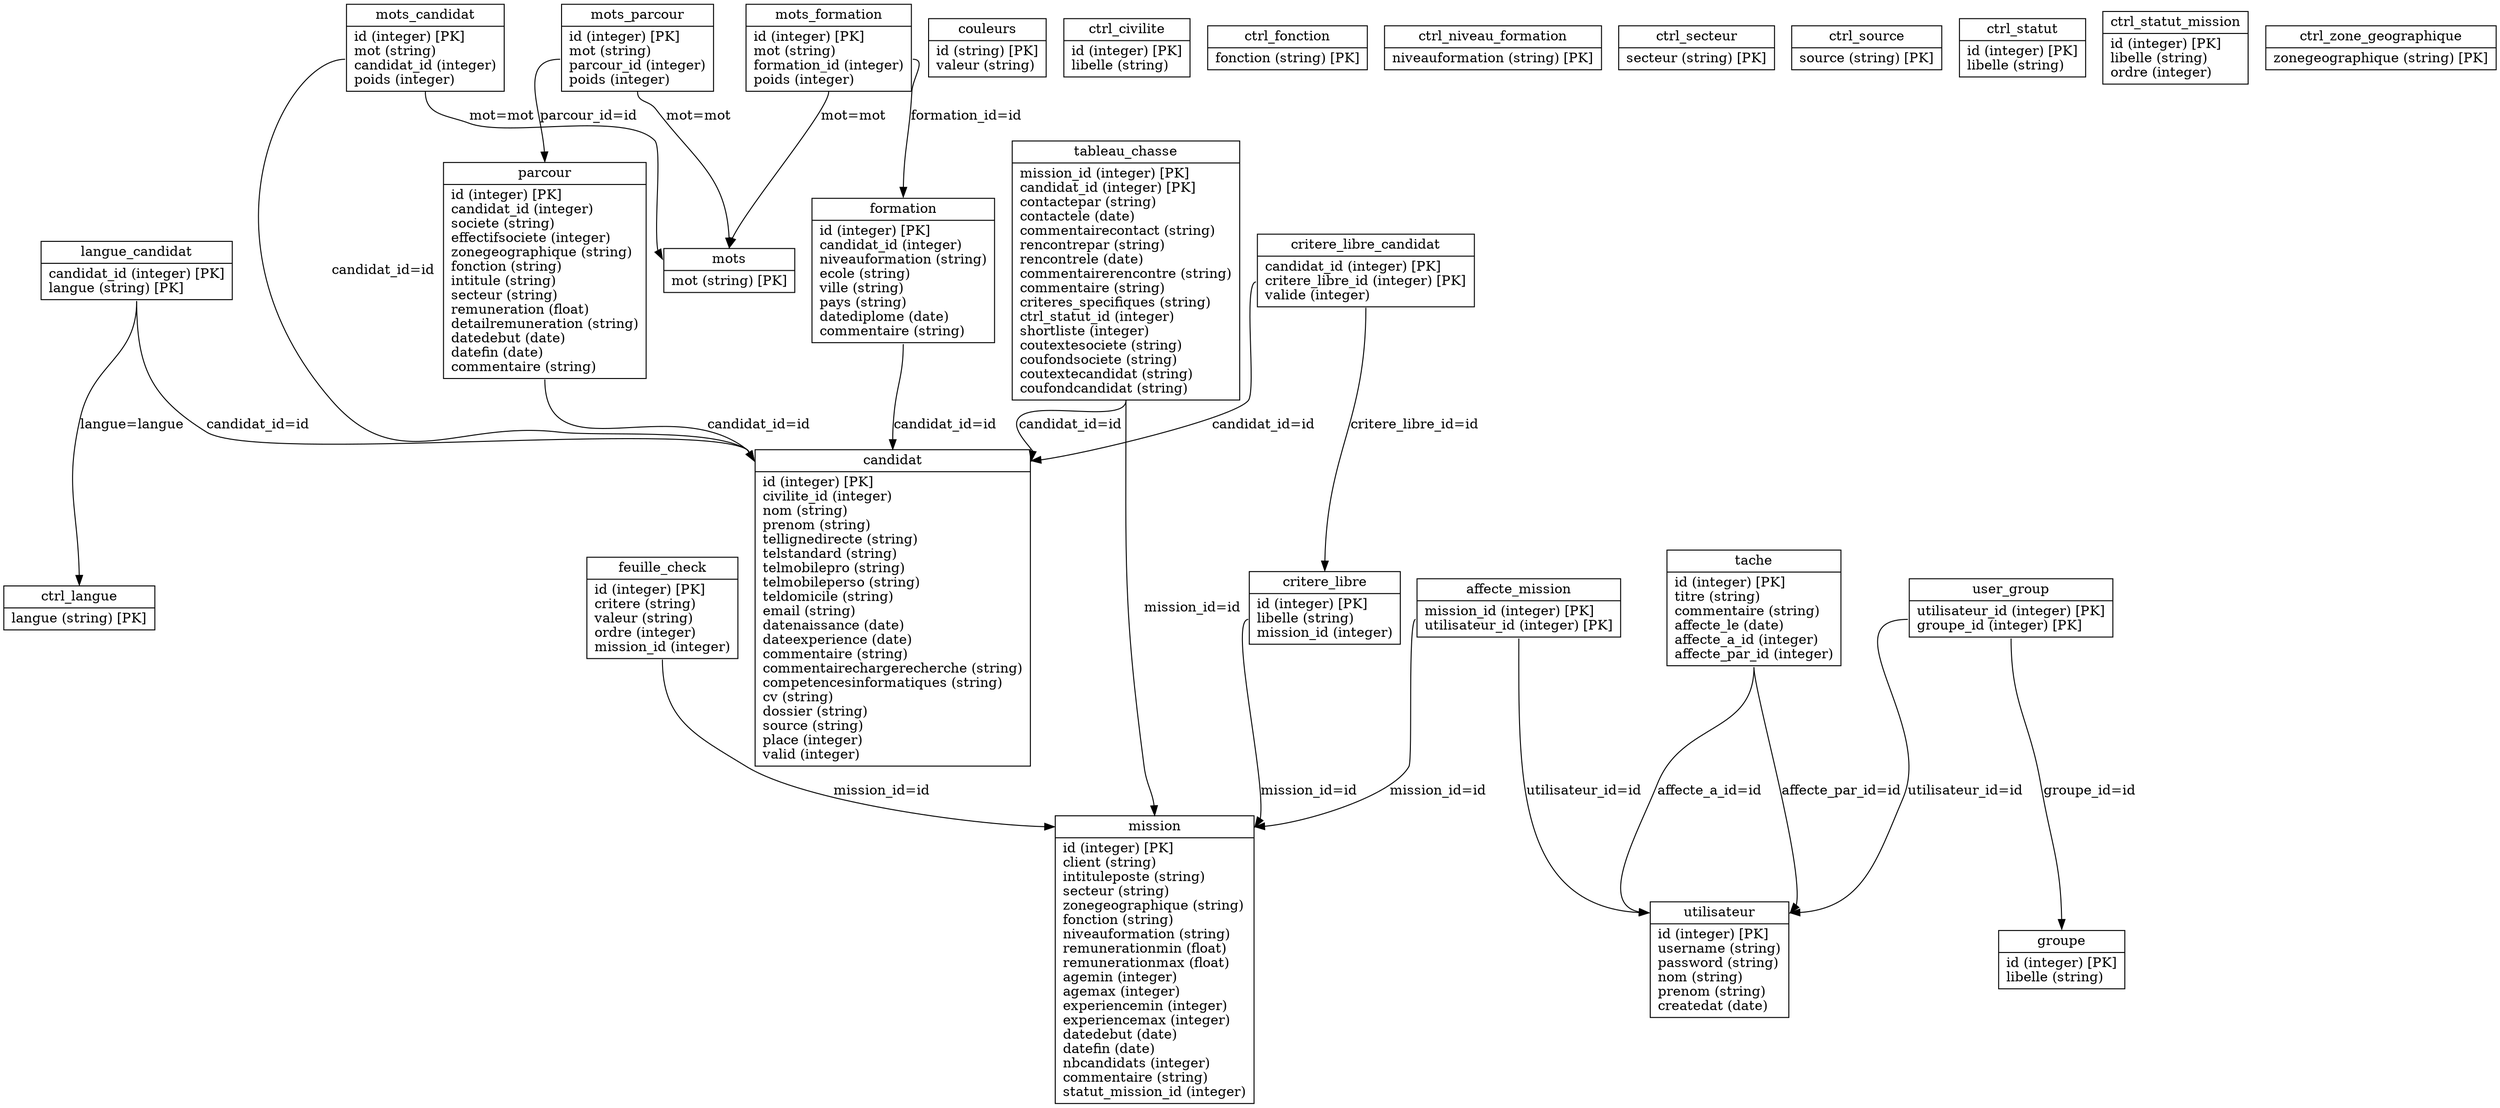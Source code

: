 digraph G {
	edge [ len=2 labeldistance=2 ];
	overlap=false;
	splines=true;

	nodeaffecte_mission [
		label="{<table>affecte_mission|<cols>mission_id (integer) [PK]\lutilisateur_id (integer) [PK]\l}",
		shape=record ];
	nodecandidat [
		label="{<table>candidat|<cols>id (integer) [PK]\lcivilite_id (integer)\lnom (string)\lprenom (string)\ltellignedirecte (string)\ltelstandard (string)\ltelmobilepro (string)\ltelmobileperso (string)\lteldomicile (string)\lemail (string)\ldatenaissance (date)\ldateexperience (date)\lcommentaire (string)\lcommentairechargerecherche (string)\lcompetencesinformatiques (string)\lcv (string)\ldossier (string)\lsource (string)\lplace (integer)\lvalid (integer)\l}",
		shape=record ];
	nodecouleurs [
		label="{<table>couleurs|<cols>id (string) [PK]\lvaleur (string)\l}",
		shape=record ];
	nodecritere_libre [
		label="{<table>critere_libre|<cols>id (integer) [PK]\llibelle (string)\lmission_id (integer)\l}",
		shape=record ];
	nodecritere_libre_candidat [
		label="{<table>critere_libre_candidat|<cols>candidat_id (integer) [PK]\lcritere_libre_id (integer) [PK]\lvalide (integer)\l}",
		shape=record ];
	nodectrl_civilite [
		label="{<table>ctrl_civilite|<cols>id (integer) [PK]\llibelle (string)\l}",
		shape=record ];
	nodectrl_fonction [
		label="{<table>ctrl_fonction|<cols>fonction (string) [PK]\l}",
		shape=record ];
	nodectrl_langue [
		label="{<table>ctrl_langue|<cols>langue (string) [PK]\l}",
		shape=record ];
	nodectrl_niveau_formation [
		label="{<table>ctrl_niveau_formation|<cols>niveauformation (string) [PK]\l}",
		shape=record ];
	nodectrl_secteur [
		label="{<table>ctrl_secteur|<cols>secteur (string) [PK]\l}",
		shape=record ];
	nodectrl_source [
		label="{<table>ctrl_source|<cols>source (string) [PK]\l}",
		shape=record ];
	nodectrl_statut [
		label="{<table>ctrl_statut|<cols>id (integer) [PK]\llibelle (string)\l}",
		shape=record ];
	nodectrl_statut_mission [
		label="{<table>ctrl_statut_mission|<cols>id (integer) [PK]\llibelle (string)\lordre (integer)\l}",
		shape=record ];
	nodectrl_zone_geographique [
		label="{<table>ctrl_zone_geographique|<cols>zonegeographique (string) [PK]\l}",
		shape=record ];
	nodefeuille_check [
		label="{<table>feuille_check|<cols>id (integer) [PK]\lcritere (string)\lvaleur (string)\lordre (integer)\lmission_id (integer)\l}",
		shape=record ];
	nodeformation [
		label="{<table>formation|<cols>id (integer) [PK]\lcandidat_id (integer)\lniveauformation (string)\lecole (string)\lville (string)\lpays (string)\ldatediplome (date)\lcommentaire (string)\l}",
		shape=record ];
	nodegroupe [
		label="{<table>groupe|<cols>id (integer) [PK]\llibelle (string)\l}",
		shape=record ];
	nodelangue_candidat [
		label="{<table>langue_candidat|<cols>candidat_id (integer) [PK]\llangue (string) [PK]\l}",
		shape=record ];
	nodemission [
		label="{<table>mission|<cols>id (integer) [PK]\lclient (string)\lintituleposte (string)\lsecteur (string)\lzonegeographique (string)\lfonction (string)\lniveauformation (string)\lremunerationmin (float)\lremunerationmax (float)\lagemin (integer)\lagemax (integer)\lexperiencemin (integer)\lexperiencemax (integer)\ldatedebut (date)\ldatefin (date)\lnbcandidats (integer)\lcommentaire (string)\lstatut_mission_id (integer)\l}",
		shape=record ];
	nodemots [
		label="{<table>mots|<cols>mot (string) [PK]\l}",
		shape=record ];
	nodemots_candidat [
		label="{<table>mots_candidat|<cols>id (integer) [PK]\lmot (string)\lcandidat_id (integer)\lpoids (integer)\l}",
		shape=record ];
	nodemots_formation [
		label="{<table>mots_formation|<cols>id (integer) [PK]\lmot (string)\lformation_id (integer)\lpoids (integer)\l}",
		shape=record ];
	nodemots_parcour [
		label="{<table>mots_parcour|<cols>id (integer) [PK]\lmot (string)\lparcour_id (integer)\lpoids (integer)\l}",
		shape=record ];
	nodeparcour [
		label="{<table>parcour|<cols>id (integer) [PK]\lcandidat_id (integer)\lsociete (string)\leffectifsociete (integer)\lzonegeographique (string)\lfonction (string)\lintitule (string)\lsecteur (string)\lremuneration (float)\ldetailremuneration (string)\ldatedebut (date)\ldatefin (date)\lcommentaire (string)\l}",
		shape=record ];
	nodetableau_chasse [
		label="{<table>tableau_chasse|<cols>mission_id (integer) [PK]\lcandidat_id (integer) [PK]\lcontactepar (string)\lcontactele (date)\lcommentairecontact (string)\lrencontrepar (string)\lrencontrele (date)\lcommentairerencontre (string)\lcommentaire (string)\lcriteres_specifiques (string)\lctrl_statut_id (integer)\lshortliste (integer)\lcoutextesociete (string)\lcoufondsociete (string)\lcoutextecandidat (string)\lcoufondcandidat (string)\l}",
		shape=record ];
	nodetache [
		label="{<table>tache|<cols>id (integer) [PK]\ltitre (string)\lcommentaire (string)\laffecte_le (date)\laffecte_a_id (integer)\laffecte_par_id (integer)\l}",
		shape=record ];
	nodeuser_group [
		label="{<table>user_group|<cols>utilisateur_id (integer) [PK]\lgroupe_id (integer) [PK]\l}",
		shape=record ];
	nodeutilisateur [
		label="{<table>utilisateur|<cols>id (integer) [PK]\lusername (string)\lpassword (string)\lnom (string)\lprenom (string)\lcreatedat (date)\l}",
		shape=record ];

	nodeaffecte_mission:cols -> nodemission:table [
		label="mission_id=id"];
	nodeaffecte_mission:cols -> nodeutilisateur:table [
		label="utilisateur_id=id"];
	nodecritere_libre:cols -> nodemission:table [
		label="mission_id=id"];
	nodecritere_libre_candidat:cols -> nodecandidat:table [
		label="candidat_id=id"];
	nodecritere_libre_candidat:cols -> nodecritere_libre:table [
		label="critere_libre_id=id"];
	nodefeuille_check:cols -> nodemission:table [
		label="mission_id=id"];
	nodeformation:cols -> nodecandidat:table [
		label="candidat_id=id"];
	nodelangue_candidat:cols -> nodecandidat:table [
		label="candidat_id=id"];
	nodelangue_candidat:cols -> nodectrl_langue:table [
		label="langue=langue"];
	nodemots_candidat:cols -> nodecandidat:table [
		label="candidat_id=id"];
	nodemots_candidat:cols -> nodemots:table [
		label="mot=mot"];
	nodemots_formation:cols -> nodeformation:table [
		label="formation_id=id"];
	nodemots_formation:cols -> nodemots:table [
		label="mot=mot"];
	nodemots_parcour:cols -> nodeparcour:table [
		label="parcour_id=id"];
	nodemots_parcour:cols -> nodemots:table [
		label="mot=mot"];
	nodeparcour:cols -> nodecandidat:table [
		label="candidat_id=id"];
	nodetableau_chasse:cols -> nodemission:table [
		label="mission_id=id"];
	nodetableau_chasse:cols -> nodecandidat:table [
		label="candidat_id=id"];
	nodetache:cols -> nodeutilisateur:table [
		label="affecte_a_id=id"];
	nodetache:cols -> nodeutilisateur:table [
		label="affecte_par_id=id"];
	nodeuser_group:cols -> nodeutilisateur:table [
		label="utilisateur_id=id"];
	nodeuser_group:cols -> nodegroupe:table [
		label="groupe_id=id"];
}